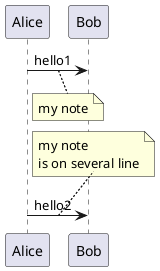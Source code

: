 {
  "sha1": "domqkewbfufmy0gycndsordqz1d6cj",
  "insertion": {
    "when": "2024-06-01T09:03:03.282Z",
    "url": "https://forum.plantuml.net/10157/sequence-diagrams-with-diagrams-in-note-and-functions",
    "user": "plantuml@gmail.com"
  }
}
@startuml
!pragma teoz true
Alice -> Bob : hello1
note bottom : my note
Alice -> Bob : hello2
note top
  my note
  is on several line
end note

@enduml
